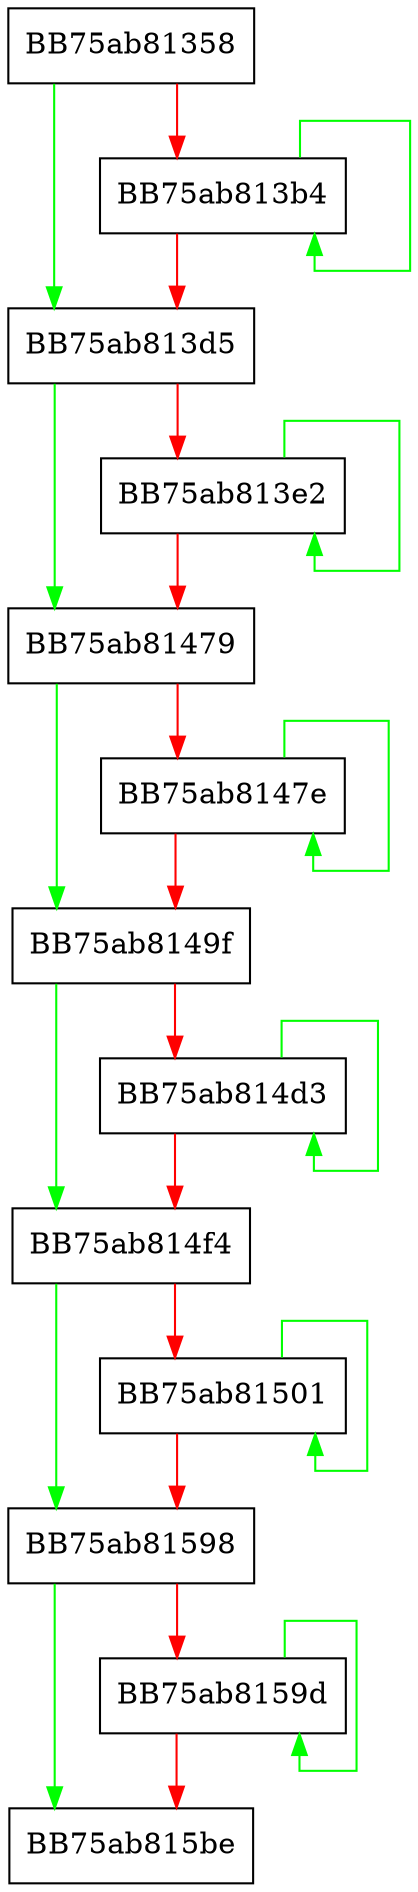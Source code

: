 digraph GetFailureId {
  node [shape="box"];
  graph [splines=ortho];
  BB75ab81358 -> BB75ab813d5 [color="green"];
  BB75ab81358 -> BB75ab813b4 [color="red"];
  BB75ab813b4 -> BB75ab813b4 [color="green"];
  BB75ab813b4 -> BB75ab813d5 [color="red"];
  BB75ab813d5 -> BB75ab81479 [color="green"];
  BB75ab813d5 -> BB75ab813e2 [color="red"];
  BB75ab813e2 -> BB75ab813e2 [color="green"];
  BB75ab813e2 -> BB75ab81479 [color="red"];
  BB75ab81479 -> BB75ab8149f [color="green"];
  BB75ab81479 -> BB75ab8147e [color="red"];
  BB75ab8147e -> BB75ab8147e [color="green"];
  BB75ab8147e -> BB75ab8149f [color="red"];
  BB75ab8149f -> BB75ab814f4 [color="green"];
  BB75ab8149f -> BB75ab814d3 [color="red"];
  BB75ab814d3 -> BB75ab814d3 [color="green"];
  BB75ab814d3 -> BB75ab814f4 [color="red"];
  BB75ab814f4 -> BB75ab81598 [color="green"];
  BB75ab814f4 -> BB75ab81501 [color="red"];
  BB75ab81501 -> BB75ab81501 [color="green"];
  BB75ab81501 -> BB75ab81598 [color="red"];
  BB75ab81598 -> BB75ab815be [color="green"];
  BB75ab81598 -> BB75ab8159d [color="red"];
  BB75ab8159d -> BB75ab8159d [color="green"];
  BB75ab8159d -> BB75ab815be [color="red"];
}